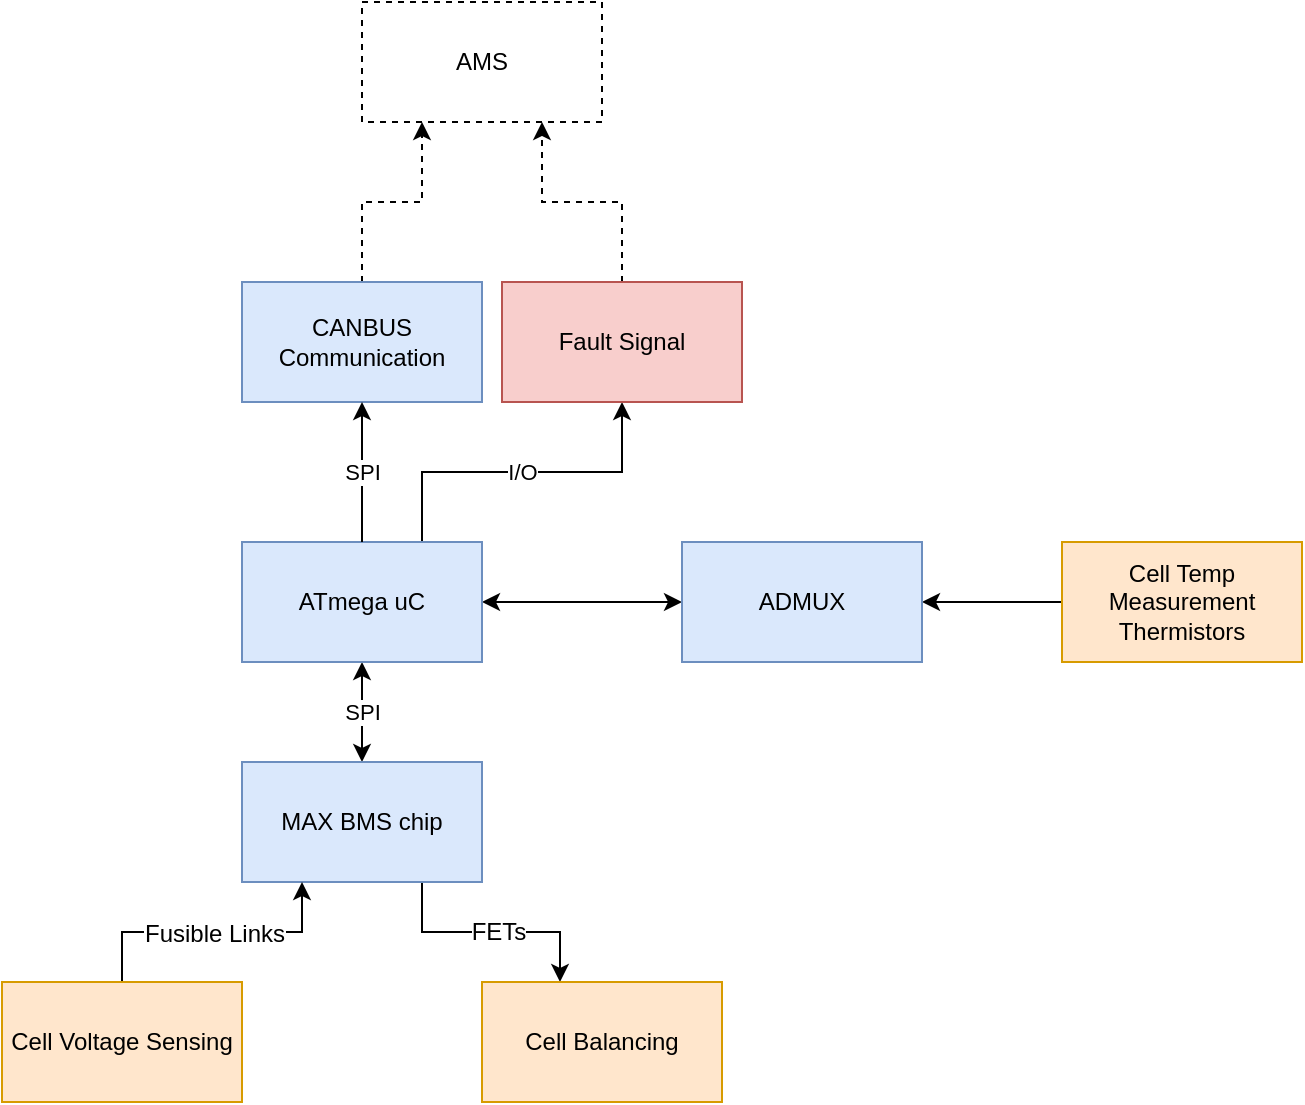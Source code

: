 <mxfile version="12.6.2" type="github">
  <diagram id="RA-3rsy6pqOgJvhp7-o8" name="Page-1">
    <mxGraphModel dx="1422" dy="804" grid="1" gridSize="10" guides="1" tooltips="1" connect="1" arrows="1" fold="1" page="1" pageScale="1" pageWidth="827" pageHeight="1169" math="0" shadow="0">
      <root>
        <mxCell id="0"/>
        <mxCell id="1" parent="0"/>
        <mxCell id="VFxLOMeDqTugYbL5dFca-1" value="SPI" style="edgeStyle=none;rounded=0;orthogonalLoop=1;jettySize=auto;html=1;exitX=0.5;exitY=1;exitDx=0;exitDy=0;entryX=0.5;entryY=0;entryDx=0;entryDy=0;startArrow=classic;startFill=1;" edge="1" parent="1" source="VFxLOMeDqTugYbL5dFca-4" target="VFxLOMeDqTugYbL5dFca-7">
          <mxGeometry relative="1" as="geometry"/>
        </mxCell>
        <mxCell id="VFxLOMeDqTugYbL5dFca-2" style="edgeStyle=none;rounded=0;orthogonalLoop=1;jettySize=auto;html=1;exitX=1;exitY=0.5;exitDx=0;exitDy=0;entryX=0;entryY=0.5;entryDx=0;entryDy=0;startArrow=classic;startFill=1;" edge="1" parent="1" source="VFxLOMeDqTugYbL5dFca-4" target="VFxLOMeDqTugYbL5dFca-18">
          <mxGeometry relative="1" as="geometry"/>
        </mxCell>
        <mxCell id="VFxLOMeDqTugYbL5dFca-3" value="I/O" style="edgeStyle=orthogonalEdgeStyle;rounded=0;orthogonalLoop=1;jettySize=auto;html=1;exitX=0.75;exitY=0;exitDx=0;exitDy=0;entryX=0.5;entryY=1;entryDx=0;entryDy=0;startArrow=none;startFill=0;endArrow=classic;endFill=1;" edge="1" parent="1" source="VFxLOMeDqTugYbL5dFca-4" target="VFxLOMeDqTugYbL5dFca-17">
          <mxGeometry relative="1" as="geometry"/>
        </mxCell>
        <mxCell id="VFxLOMeDqTugYbL5dFca-4" value="ATmega uC" style="rounded=0;whiteSpace=wrap;html=1;fillColor=#dae8fc;strokeColor=#6c8ebf;" vertex="1" parent="1">
          <mxGeometry x="210" y="400" width="120" height="60" as="geometry"/>
        </mxCell>
        <mxCell id="VFxLOMeDqTugYbL5dFca-5" style="edgeStyle=orthogonalEdgeStyle;rounded=0;orthogonalLoop=1;jettySize=auto;html=1;exitX=0.75;exitY=1;exitDx=0;exitDy=0;entryX=0.325;entryY=0;entryDx=0;entryDy=0;entryPerimeter=0;" edge="1" parent="1" source="VFxLOMeDqTugYbL5dFca-7" target="VFxLOMeDqTugYbL5dFca-8">
          <mxGeometry relative="1" as="geometry"/>
        </mxCell>
        <mxCell id="VFxLOMeDqTugYbL5dFca-6" value="FETs" style="text;html=1;align=center;verticalAlign=middle;resizable=0;points=[];labelBackgroundColor=#ffffff;" vertex="1" connectable="0" parent="VFxLOMeDqTugYbL5dFca-5">
          <mxGeometry x="0.229" y="4" relative="1" as="geometry">
            <mxPoint x="-10" y="4" as="offset"/>
          </mxGeometry>
        </mxCell>
        <mxCell id="VFxLOMeDqTugYbL5dFca-7" value="MAX BMS chip" style="rounded=0;whiteSpace=wrap;html=1;fillColor=#dae8fc;strokeColor=#6c8ebf;" vertex="1" parent="1">
          <mxGeometry x="210" y="510" width="120" height="60" as="geometry"/>
        </mxCell>
        <mxCell id="VFxLOMeDqTugYbL5dFca-8" value="Cell Balancing" style="rounded=0;whiteSpace=wrap;html=1;fillColor=#ffe6cc;strokeColor=#d79b00;" vertex="1" parent="1">
          <mxGeometry x="330" y="620" width="120" height="60" as="geometry"/>
        </mxCell>
        <mxCell id="VFxLOMeDqTugYbL5dFca-9" style="edgeStyle=orthogonalEdgeStyle;rounded=0;orthogonalLoop=1;jettySize=auto;html=1;exitX=0.5;exitY=0;exitDx=0;exitDy=0;entryX=0.25;entryY=1;entryDx=0;entryDy=0;" edge="1" parent="1" source="VFxLOMeDqTugYbL5dFca-11" target="VFxLOMeDqTugYbL5dFca-7">
          <mxGeometry relative="1" as="geometry"/>
        </mxCell>
        <mxCell id="VFxLOMeDqTugYbL5dFca-10" value="Fusible Links" style="text;html=1;align=center;verticalAlign=middle;resizable=0;points=[];labelBackgroundColor=#ffffff;" vertex="1" connectable="0" parent="VFxLOMeDqTugYbL5dFca-9">
          <mxGeometry x="0.2" y="-1" relative="1" as="geometry">
            <mxPoint x="-13" as="offset"/>
          </mxGeometry>
        </mxCell>
        <mxCell id="VFxLOMeDqTugYbL5dFca-11" value="Cell Voltage Sensing" style="rounded=0;whiteSpace=wrap;html=1;fillColor=#ffe6cc;strokeColor=#d79b00;" vertex="1" parent="1">
          <mxGeometry x="90" y="620" width="120" height="60" as="geometry"/>
        </mxCell>
        <mxCell id="VFxLOMeDqTugYbL5dFca-12" style="edgeStyle=none;rounded=0;orthogonalLoop=1;jettySize=auto;html=1;exitX=0;exitY=0.5;exitDx=0;exitDy=0;entryX=1;entryY=0.5;entryDx=0;entryDy=0;startArrow=none;startFill=0;endArrow=classic;endFill=1;" edge="1" parent="1" source="VFxLOMeDqTugYbL5dFca-13" target="VFxLOMeDqTugYbL5dFca-18">
          <mxGeometry relative="1" as="geometry"/>
        </mxCell>
        <mxCell id="VFxLOMeDqTugYbL5dFca-13" value="Cell Temp&lt;br&gt;Measurement Thermistors" style="rounded=0;whiteSpace=wrap;html=1;fillColor=#ffe6cc;strokeColor=#d79b00;" vertex="1" parent="1">
          <mxGeometry x="620" y="400" width="120" height="60" as="geometry"/>
        </mxCell>
        <mxCell id="VFxLOMeDqTugYbL5dFca-14" style="edgeStyle=orthogonalEdgeStyle;rounded=0;orthogonalLoop=1;jettySize=auto;html=1;exitX=0.5;exitY=0;exitDx=0;exitDy=0;startArrow=none;startFill=0;endArrow=classic;endFill=1;dashed=1;entryX=0.25;entryY=1;entryDx=0;entryDy=0;" edge="1" parent="1" source="VFxLOMeDqTugYbL5dFca-15" target="VFxLOMeDqTugYbL5dFca-19">
          <mxGeometry relative="1" as="geometry">
            <mxPoint x="280" y="190" as="targetPoint"/>
          </mxGeometry>
        </mxCell>
        <mxCell id="VFxLOMeDqTugYbL5dFca-15" value="CANBUS Communication" style="rounded=0;whiteSpace=wrap;html=1;fillColor=#dae8fc;strokeColor=#6c8ebf;" vertex="1" parent="1">
          <mxGeometry x="210" y="270" width="120" height="60" as="geometry"/>
        </mxCell>
        <mxCell id="VFxLOMeDqTugYbL5dFca-16" style="edgeStyle=orthogonalEdgeStyle;rounded=0;orthogonalLoop=1;jettySize=auto;html=1;exitX=0.5;exitY=0;exitDx=0;exitDy=0;entryX=0.75;entryY=1;entryDx=0;entryDy=0;dashed=1;startArrow=none;startFill=0;endArrow=classic;endFill=1;" edge="1" parent="1" source="VFxLOMeDqTugYbL5dFca-17" target="VFxLOMeDqTugYbL5dFca-19">
          <mxGeometry relative="1" as="geometry"/>
        </mxCell>
        <mxCell id="VFxLOMeDqTugYbL5dFca-17" value="Fault Signal" style="rounded=0;whiteSpace=wrap;html=1;fillColor=#f8cecc;strokeColor=#b85450;" vertex="1" parent="1">
          <mxGeometry x="340" y="270" width="120" height="60" as="geometry"/>
        </mxCell>
        <mxCell id="VFxLOMeDqTugYbL5dFca-18" value="ADMUX" style="rounded=0;whiteSpace=wrap;html=1;fillColor=#dae8fc;strokeColor=#6c8ebf;" vertex="1" parent="1">
          <mxGeometry x="430" y="400" width="120" height="60" as="geometry"/>
        </mxCell>
        <mxCell id="VFxLOMeDqTugYbL5dFca-19" value="AMS" style="rounded=0;whiteSpace=wrap;html=1;gradientColor=none;strokeColor=#000000;dashed=1;" vertex="1" parent="1">
          <mxGeometry x="270" y="130" width="120" height="60" as="geometry"/>
        </mxCell>
        <mxCell id="VFxLOMeDqTugYbL5dFca-20" value="SPI" style="edgeStyle=orthogonalEdgeStyle;rounded=0;orthogonalLoop=1;jettySize=auto;html=1;exitX=0.5;exitY=0;exitDx=0;exitDy=0;startArrow=none;startFill=0;endArrow=classic;endFill=1;" edge="1" parent="1" source="VFxLOMeDqTugYbL5dFca-4" target="VFxLOMeDqTugYbL5dFca-15">
          <mxGeometry relative="1" as="geometry"/>
        </mxCell>
      </root>
    </mxGraphModel>
  </diagram>
</mxfile>

